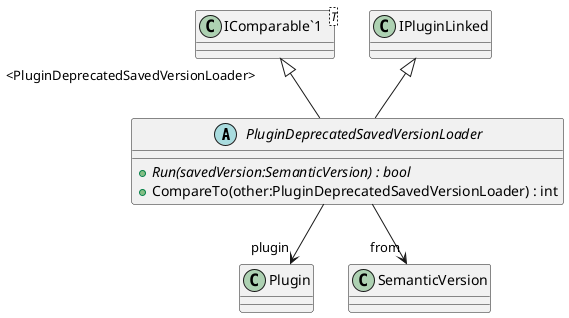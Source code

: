 @startuml
abstract class PluginDeprecatedSavedVersionLoader {
    + {abstract} Run(savedVersion:SemanticVersion) : bool
    + CompareTo(other:PluginDeprecatedSavedVersionLoader) : int
}
class "IComparable`1"<T> {
}
IPluginLinked <|-- PluginDeprecatedSavedVersionLoader
"IComparable`1" "<PluginDeprecatedSavedVersionLoader>" <|-- PluginDeprecatedSavedVersionLoader
PluginDeprecatedSavedVersionLoader --> "plugin" Plugin
PluginDeprecatedSavedVersionLoader --> "from" SemanticVersion
@enduml
